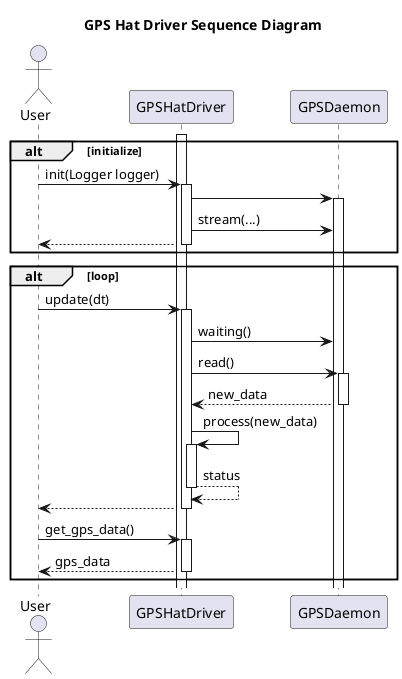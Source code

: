 @startuml
title GPS Hat Driver Sequence Diagram
actor User as user
participant GPSHatDriver as driver
participant GPSDaemon as daemon

alt initialize
activate driver
user -> driver++: init(Logger logger)
driver -> daemon++
driver -> daemon: stream(...)
driver --> user--
end
alt loop
user -> driver++: update(dt)
driver -> daemon: waiting()
driver -> daemon++: read()
daemon --> driver--: new_data
driver -> driver++: process(new_data)
driver --> driver--: status

driver --> user--: 
user -> driver++: get_gps_data()
driver --> user--: gps_data
end

@enduml